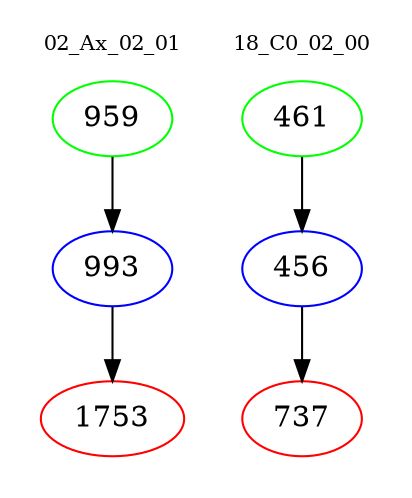digraph{
subgraph cluster_0 {
color = white
label = "02_Ax_02_01";
fontsize=10;
T0_959 [label="959", color="green"]
T0_959 -> T0_993 [color="black"]
T0_993 [label="993", color="blue"]
T0_993 -> T0_1753 [color="black"]
T0_1753 [label="1753", color="red"]
}
subgraph cluster_1 {
color = white
label = "18_C0_02_00";
fontsize=10;
T1_461 [label="461", color="green"]
T1_461 -> T1_456 [color="black"]
T1_456 [label="456", color="blue"]
T1_456 -> T1_737 [color="black"]
T1_737 [label="737", color="red"]
}
}
